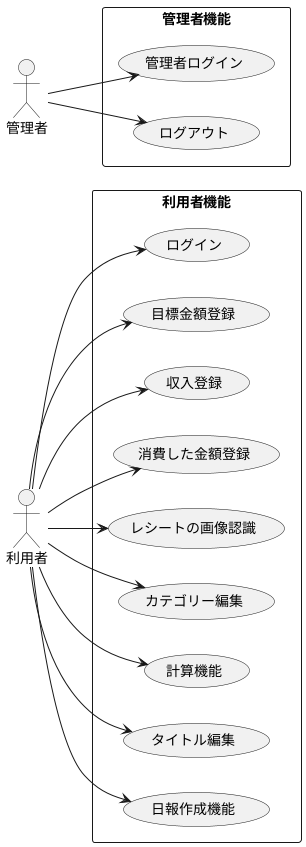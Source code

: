 @startuml
left to right direction
actor 利用者 as user
actor 管理者 as admin

rectangle 利用者機能 {
  usecase ログイン as login
  usecase 目標金額登録 as set_goal
  usecase 収入登録 as add_income
  usecase 消費した金額登録 as add_expense
  usecase レシートの画像認識 as image_recognition
  usecase カテゴリー編集 as manage_category
  usecase 計算機能 as calculations
  usecase タイトル編集 as edit_title
  usecase 日報作成機能 as create_report
  
  
  user --> login
  user --> set_goal
  user --> add_income
  user --> add_expense
  user --> image_recognition
  user --> manage_category
  user --> calculations
  user --> edit_title
  user --> create_report
}

  rectangle 管理者機能 {
  usecase 管理者ログイン as admin_login
  usecase ログアウト as account_logout

  admin --> admin_login
  admin --> account_logout
  

}
@enduml